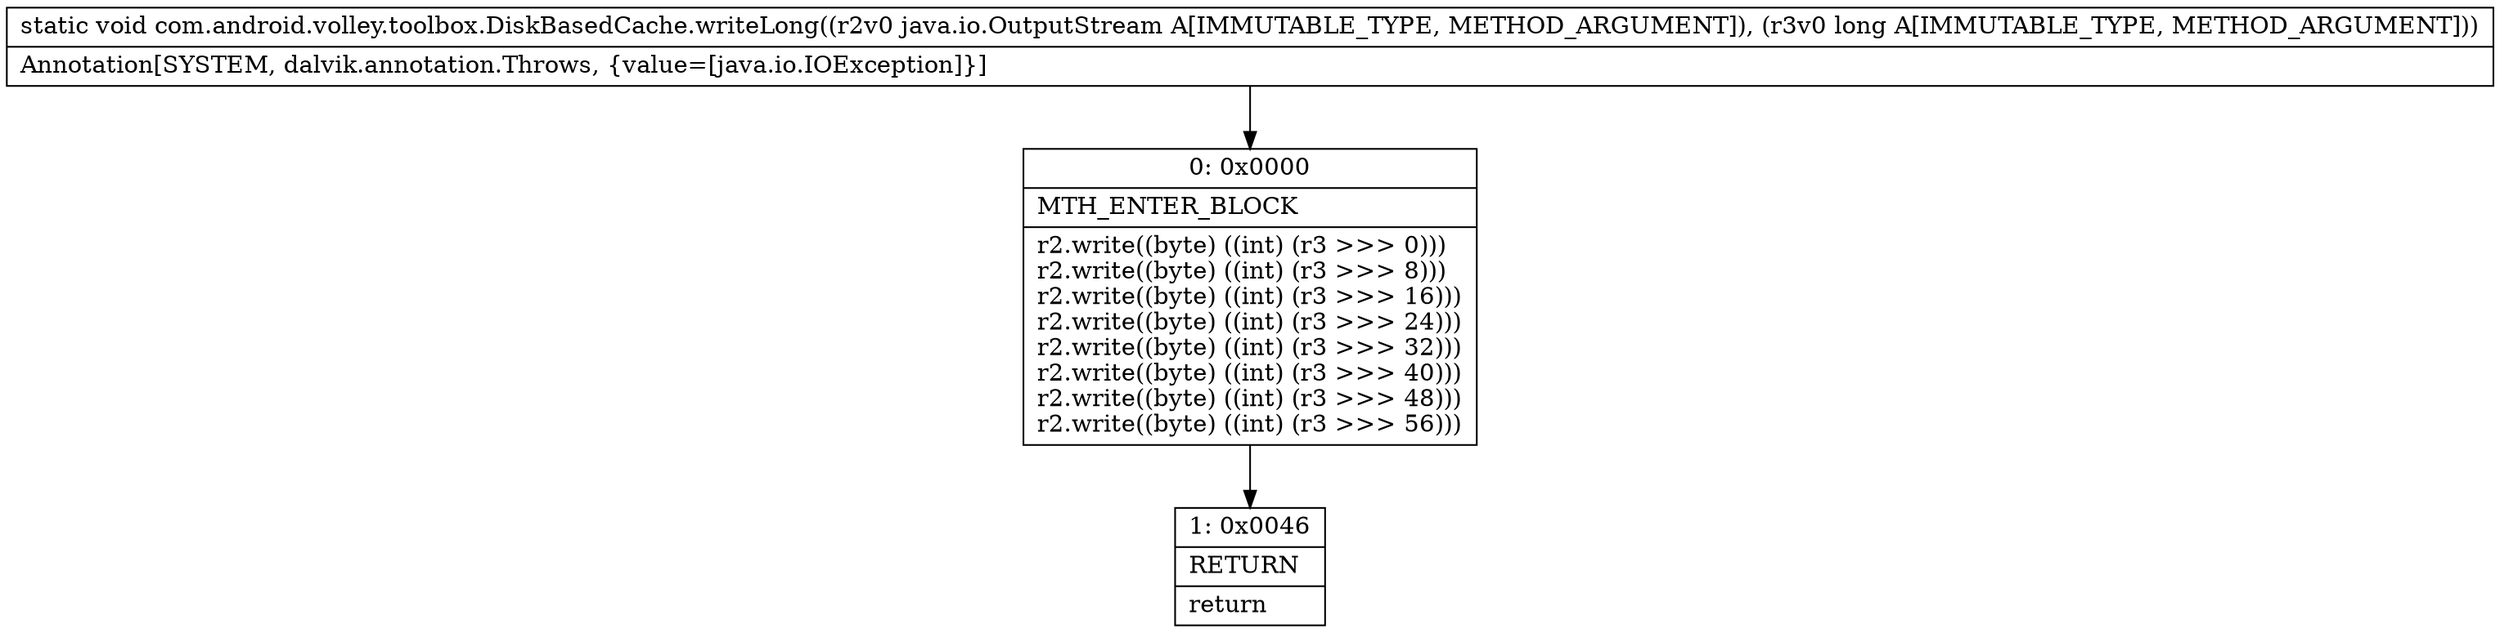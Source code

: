 digraph "CFG forcom.android.volley.toolbox.DiskBasedCache.writeLong(Ljava\/io\/OutputStream;J)V" {
Node_0 [shape=record,label="{0\:\ 0x0000|MTH_ENTER_BLOCK\l|r2.write((byte) ((int) (r3 \>\>\> 0)))\lr2.write((byte) ((int) (r3 \>\>\> 8)))\lr2.write((byte) ((int) (r3 \>\>\> 16)))\lr2.write((byte) ((int) (r3 \>\>\> 24)))\lr2.write((byte) ((int) (r3 \>\>\> 32)))\lr2.write((byte) ((int) (r3 \>\>\> 40)))\lr2.write((byte) ((int) (r3 \>\>\> 48)))\lr2.write((byte) ((int) (r3 \>\>\> 56)))\l}"];
Node_1 [shape=record,label="{1\:\ 0x0046|RETURN\l|return\l}"];
MethodNode[shape=record,label="{static void com.android.volley.toolbox.DiskBasedCache.writeLong((r2v0 java.io.OutputStream A[IMMUTABLE_TYPE, METHOD_ARGUMENT]), (r3v0 long A[IMMUTABLE_TYPE, METHOD_ARGUMENT]))  | Annotation[SYSTEM, dalvik.annotation.Throws, \{value=[java.io.IOException]\}]\l}"];
MethodNode -> Node_0;
Node_0 -> Node_1;
}

